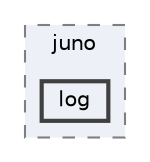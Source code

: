 digraph "/home/runner/work/libjuno/libjuno/include/juno/log"
{
 // LATEX_PDF_SIZE
  bgcolor="transparent";
  edge [fontname=Helvetica,fontsize=10,labelfontname=Helvetica,labelfontsize=10];
  node [fontname=Helvetica,fontsize=10,shape=box,height=0.2,width=0.4];
  compound=true
  subgraph clusterdir_366da5caa8e7ec3e54d94764b6f022bc {
    graph [ bgcolor="#edf0f7", pencolor="grey50", label="juno", fontname=Helvetica,fontsize=10 style="filled,dashed", URL="dir_366da5caa8e7ec3e54d94764b6f022bc.html",tooltip=""]
  dir_11c3f99e4b1d38bfc7e28e7b668b733a [label="log", fillcolor="#edf0f7", color="grey25", style="filled,bold", URL="dir_11c3f99e4b1d38bfc7e28e7b668b733a.html",tooltip=""];
  }
}
